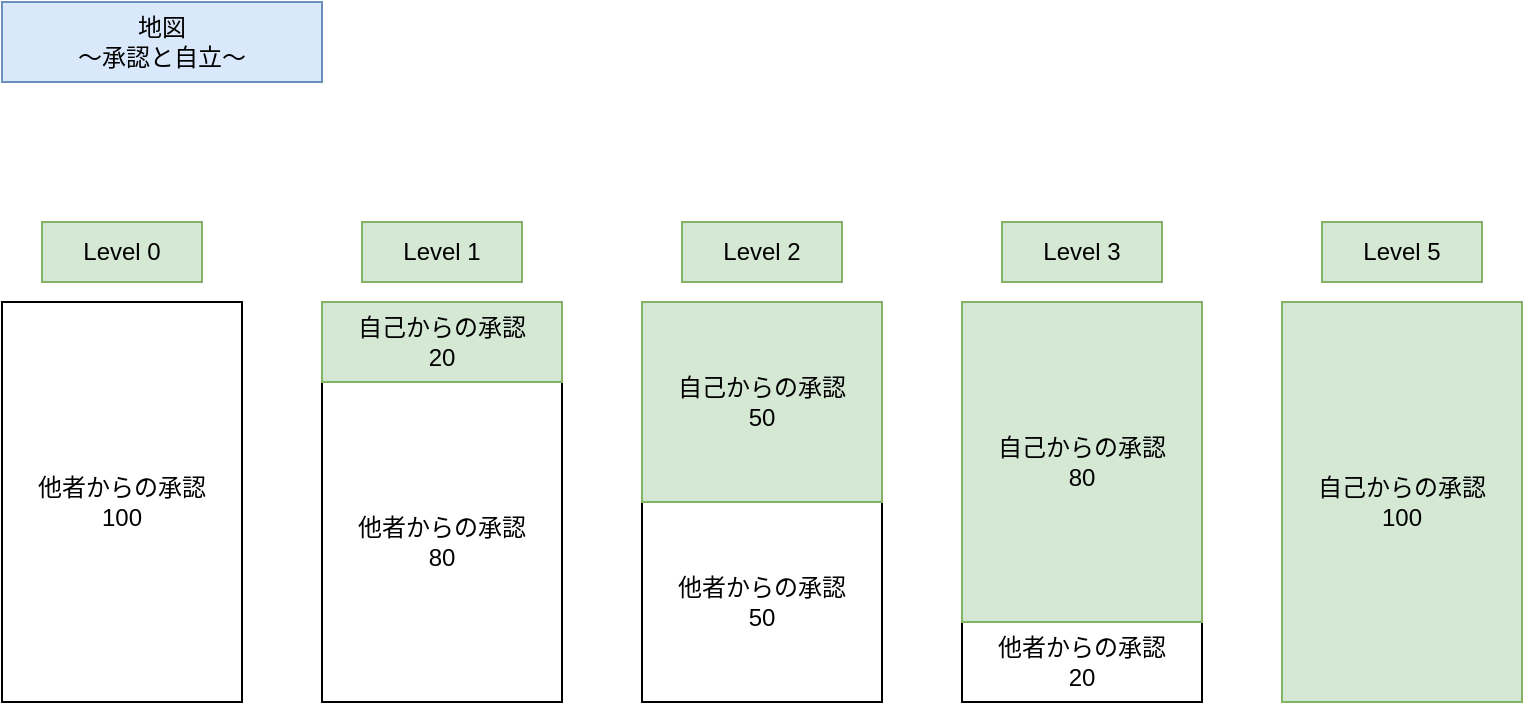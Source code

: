 <mxfile>
    <diagram name="02" id="YMj1xpAl_SfOTKT0soET">
        <mxGraphModel dx="778" dy="809" grid="1" gridSize="10" guides="1" tooltips="1" connect="1" arrows="1" fold="1" page="1" pageScale="1" pageWidth="1169" pageHeight="827" math="0" shadow="0">
            <root>
                <mxCell id="ML3krrQk0YiTmpszw3Px-0"/>
                <mxCell id="ML3krrQk0YiTmpszw3Px-1" parent="ML3krrQk0YiTmpszw3Px-0"/>
                <mxCell id="ML3krrQk0YiTmpszw3Px-4" value="地図&lt;div&gt;～承認と自立～&lt;/div&gt;" style="text;html=1;align=center;verticalAlign=middle;whiteSpace=wrap;rounded=0;fillColor=#dae8fc;strokeColor=#6c8ebf;" parent="ML3krrQk0YiTmpszw3Px-1" vertex="1">
                    <mxGeometry x="40" y="10" width="160" height="40" as="geometry"/>
                </mxCell>
                <mxCell id="22" value="他者からの承認&lt;div&gt;100&lt;/div&gt;" style="rounded=0;whiteSpace=wrap;html=1;" vertex="1" parent="ML3krrQk0YiTmpszw3Px-1">
                    <mxGeometry x="40" y="160" width="120" height="200" as="geometry"/>
                </mxCell>
                <mxCell id="23" value="Level 0" style="text;html=1;align=center;verticalAlign=middle;whiteSpace=wrap;rounded=0;fillColor=#d5e8d4;strokeColor=#82b366;" vertex="1" parent="ML3krrQk0YiTmpszw3Px-1">
                    <mxGeometry x="60" y="120" width="80" height="30" as="geometry"/>
                </mxCell>
                <mxCell id="24" value="他者からの承認&lt;div&gt;80&lt;/div&gt;" style="rounded=0;whiteSpace=wrap;html=1;" vertex="1" parent="ML3krrQk0YiTmpszw3Px-1">
                    <mxGeometry x="200" y="200" width="120" height="160" as="geometry"/>
                </mxCell>
                <mxCell id="25" value="Level 1" style="text;html=1;align=center;verticalAlign=middle;whiteSpace=wrap;rounded=0;fillColor=#d5e8d4;strokeColor=#82b366;" vertex="1" parent="ML3krrQk0YiTmpszw3Px-1">
                    <mxGeometry x="220" y="120" width="80" height="30" as="geometry"/>
                </mxCell>
                <mxCell id="26" value="自己からの承認&lt;div&gt;20&lt;/div&gt;" style="rounded=0;whiteSpace=wrap;html=1;fillColor=#d5e8d4;strokeColor=#82b366;" vertex="1" parent="ML3krrQk0YiTmpszw3Px-1">
                    <mxGeometry x="200" y="160" width="120" height="40" as="geometry"/>
                </mxCell>
                <mxCell id="27" value="他者からの承認&lt;div&gt;50&lt;/div&gt;" style="rounded=0;whiteSpace=wrap;html=1;" vertex="1" parent="ML3krrQk0YiTmpszw3Px-1">
                    <mxGeometry x="360" y="260" width="120" height="100" as="geometry"/>
                </mxCell>
                <mxCell id="28" value="自己からの承認&lt;div&gt;50&lt;/div&gt;" style="rounded=0;whiteSpace=wrap;html=1;fillColor=#d5e8d4;strokeColor=#82b366;" vertex="1" parent="ML3krrQk0YiTmpszw3Px-1">
                    <mxGeometry x="360" y="160" width="120" height="100" as="geometry"/>
                </mxCell>
                <mxCell id="29" value="Level 2" style="text;html=1;align=center;verticalAlign=middle;whiteSpace=wrap;rounded=0;fillColor=#d5e8d4;strokeColor=#82b366;" vertex="1" parent="ML3krrQk0YiTmpszw3Px-1">
                    <mxGeometry x="380" y="120" width="80" height="30" as="geometry"/>
                </mxCell>
                <mxCell id="30" value="他者からの承認&lt;div&gt;20&lt;/div&gt;" style="rounded=0;whiteSpace=wrap;html=1;" vertex="1" parent="ML3krrQk0YiTmpszw3Px-1">
                    <mxGeometry x="520" y="320" width="120" height="40" as="geometry"/>
                </mxCell>
                <mxCell id="31" value="自己からの承認&lt;div&gt;80&lt;/div&gt;" style="rounded=0;whiteSpace=wrap;html=1;fillColor=#d5e8d4;strokeColor=#82b366;" vertex="1" parent="ML3krrQk0YiTmpszw3Px-1">
                    <mxGeometry x="520" y="160" width="120" height="160" as="geometry"/>
                </mxCell>
                <mxCell id="32" value="Level 3" style="text;html=1;align=center;verticalAlign=middle;whiteSpace=wrap;rounded=0;fillColor=#d5e8d4;strokeColor=#82b366;" vertex="1" parent="ML3krrQk0YiTmpszw3Px-1">
                    <mxGeometry x="540" y="120" width="80" height="30" as="geometry"/>
                </mxCell>
                <mxCell id="33" value="自己からの承認&lt;div&gt;100&lt;/div&gt;" style="rounded=0;whiteSpace=wrap;html=1;fillColor=#d5e8d4;strokeColor=#82b366;" vertex="1" parent="ML3krrQk0YiTmpszw3Px-1">
                    <mxGeometry x="680" y="160" width="120" height="200" as="geometry"/>
                </mxCell>
                <mxCell id="34" value="Level 5" style="text;html=1;align=center;verticalAlign=middle;whiteSpace=wrap;rounded=0;fillColor=#d5e8d4;strokeColor=#82b366;" vertex="1" parent="ML3krrQk0YiTmpszw3Px-1">
                    <mxGeometry x="700" y="120" width="80" height="30" as="geometry"/>
                </mxCell>
            </root>
        </mxGraphModel>
    </diagram>
</mxfile>
